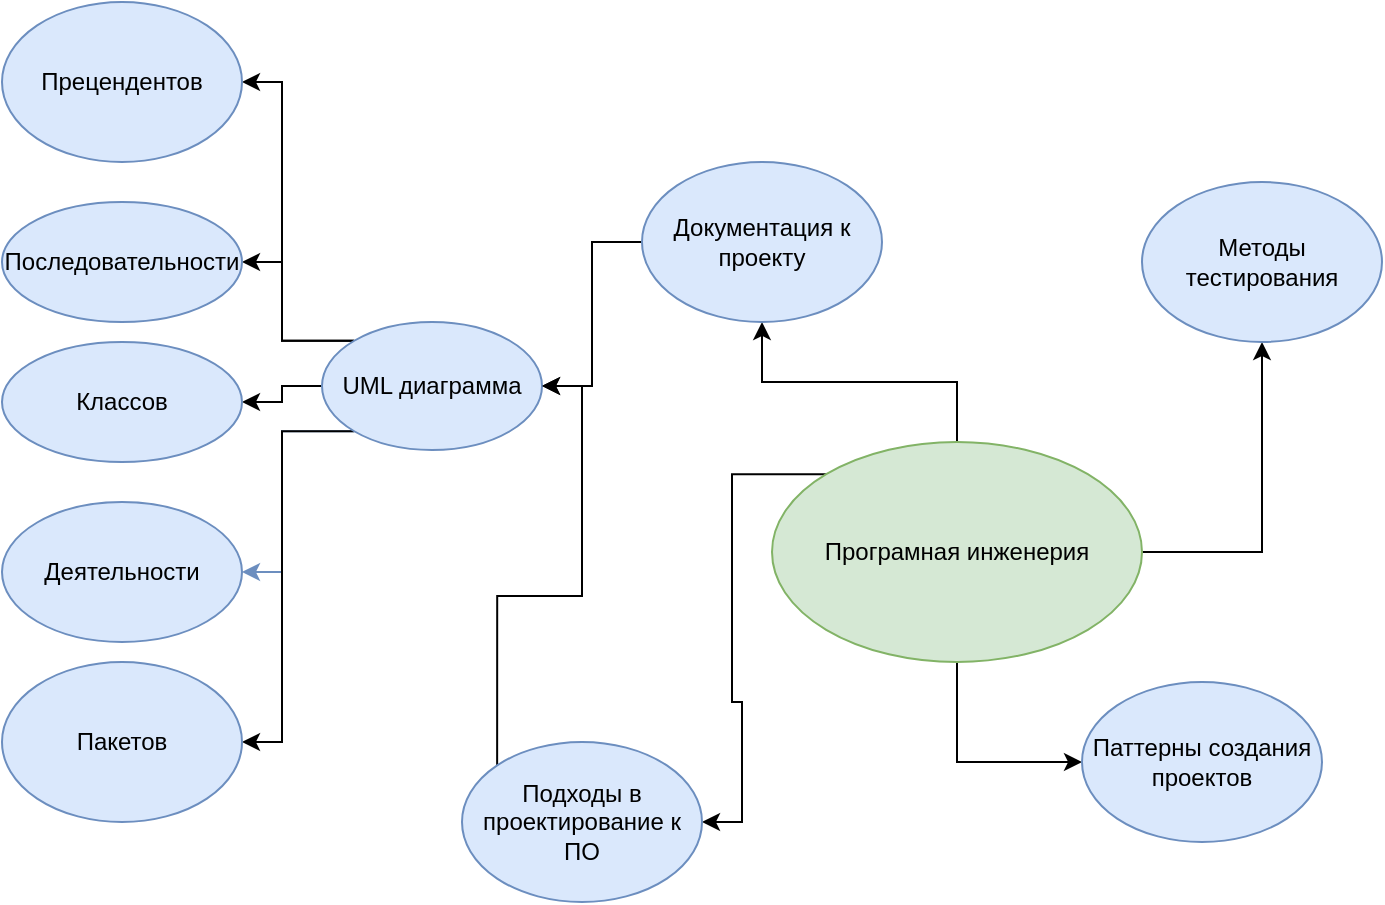 <mxfile version="21.6.8" type="device">
  <diagram name="Страница — 1" id="_YXqGhfgh126CxBNodDJ">
    <mxGraphModel dx="1418" dy="828" grid="1" gridSize="10" guides="1" tooltips="1" connect="1" arrows="1" fold="1" page="1" pageScale="1" pageWidth="1169" pageHeight="827" math="0" shadow="0">
      <root>
        <mxCell id="0" />
        <mxCell id="1" parent="0" />
        <mxCell id="EnrJRDuSaca1tSlIfGWo-3" style="edgeStyle=orthogonalEdgeStyle;rounded=0;orthogonalLoop=1;jettySize=auto;html=1;entryX=1;entryY=0.5;entryDx=0;entryDy=0;" edge="1" parent="1" source="EnrJRDuSaca1tSlIfGWo-14" target="EnrJRDuSaca1tSlIfGWo-2">
          <mxGeometry relative="1" as="geometry" />
        </mxCell>
        <mxCell id="EnrJRDuSaca1tSlIfGWo-15" style="edgeStyle=orthogonalEdgeStyle;rounded=0;orthogonalLoop=1;jettySize=auto;html=1;exitX=0.5;exitY=0;exitDx=0;exitDy=0;" edge="1" parent="1" source="EnrJRDuSaca1tSlIfGWo-1" target="EnrJRDuSaca1tSlIfGWo-14">
          <mxGeometry relative="1" as="geometry" />
        </mxCell>
        <mxCell id="EnrJRDuSaca1tSlIfGWo-17" style="edgeStyle=orthogonalEdgeStyle;rounded=0;orthogonalLoop=1;jettySize=auto;html=1;exitX=1;exitY=0;exitDx=0;exitDy=0;entryX=1;entryY=0.5;entryDx=0;entryDy=0;" edge="1" parent="1" source="EnrJRDuSaca1tSlIfGWo-1" target="EnrJRDuSaca1tSlIfGWo-16">
          <mxGeometry relative="1" as="geometry" />
        </mxCell>
        <mxCell id="EnrJRDuSaca1tSlIfGWo-20" style="edgeStyle=orthogonalEdgeStyle;rounded=0;orthogonalLoop=1;jettySize=auto;html=1;exitX=1;exitY=0.5;exitDx=0;exitDy=0;entryX=0.5;entryY=1;entryDx=0;entryDy=0;" edge="1" parent="1" source="EnrJRDuSaca1tSlIfGWo-1" target="EnrJRDuSaca1tSlIfGWo-19">
          <mxGeometry relative="1" as="geometry" />
        </mxCell>
        <mxCell id="EnrJRDuSaca1tSlIfGWo-22" style="edgeStyle=orthogonalEdgeStyle;rounded=0;orthogonalLoop=1;jettySize=auto;html=1;exitX=0.5;exitY=1;exitDx=0;exitDy=0;entryX=0;entryY=0.5;entryDx=0;entryDy=0;" edge="1" parent="1" source="EnrJRDuSaca1tSlIfGWo-1" target="EnrJRDuSaca1tSlIfGWo-21">
          <mxGeometry relative="1" as="geometry" />
        </mxCell>
        <mxCell id="EnrJRDuSaca1tSlIfGWo-1" value="Програмная инженерия" style="ellipse;whiteSpace=wrap;html=1;fillColor=#d5e8d4;strokeColor=#82b366;" vertex="1" parent="1">
          <mxGeometry x="585" y="410" width="185" height="110" as="geometry" />
        </mxCell>
        <mxCell id="EnrJRDuSaca1tSlIfGWo-5" style="edgeStyle=orthogonalEdgeStyle;rounded=0;orthogonalLoop=1;jettySize=auto;html=1;exitX=0;exitY=0;exitDx=0;exitDy=0;entryX=1;entryY=0.5;entryDx=0;entryDy=0;" edge="1" parent="1" source="EnrJRDuSaca1tSlIfGWo-2" target="EnrJRDuSaca1tSlIfGWo-4">
          <mxGeometry relative="1" as="geometry" />
        </mxCell>
        <mxCell id="EnrJRDuSaca1tSlIfGWo-7" style="edgeStyle=orthogonalEdgeStyle;rounded=0;orthogonalLoop=1;jettySize=auto;html=1;exitX=0;exitY=0.5;exitDx=0;exitDy=0;entryX=1;entryY=0.5;entryDx=0;entryDy=0;" edge="1" parent="1" source="EnrJRDuSaca1tSlIfGWo-2" target="EnrJRDuSaca1tSlIfGWo-6">
          <mxGeometry relative="1" as="geometry" />
        </mxCell>
        <mxCell id="EnrJRDuSaca1tSlIfGWo-9" style="edgeStyle=orthogonalEdgeStyle;rounded=0;orthogonalLoop=1;jettySize=auto;html=1;exitX=0;exitY=1;exitDx=0;exitDy=0;entryX=1;entryY=0.5;entryDx=0;entryDy=0;fillColor=#dae8fc;strokeColor=#6c8ebf;" edge="1" parent="1" source="EnrJRDuSaca1tSlIfGWo-2" target="EnrJRDuSaca1tSlIfGWo-8">
          <mxGeometry relative="1" as="geometry" />
        </mxCell>
        <mxCell id="EnrJRDuSaca1tSlIfGWo-11" style="edgeStyle=orthogonalEdgeStyle;rounded=0;orthogonalLoop=1;jettySize=auto;html=1;exitX=0;exitY=1;exitDx=0;exitDy=0;entryX=1;entryY=0.5;entryDx=0;entryDy=0;" edge="1" parent="1" source="EnrJRDuSaca1tSlIfGWo-2" target="EnrJRDuSaca1tSlIfGWo-10">
          <mxGeometry relative="1" as="geometry" />
        </mxCell>
        <mxCell id="EnrJRDuSaca1tSlIfGWo-13" style="edgeStyle=orthogonalEdgeStyle;rounded=0;orthogonalLoop=1;jettySize=auto;html=1;exitX=0;exitY=0;exitDx=0;exitDy=0;entryX=1;entryY=0.5;entryDx=0;entryDy=0;" edge="1" parent="1" source="EnrJRDuSaca1tSlIfGWo-2" target="EnrJRDuSaca1tSlIfGWo-12">
          <mxGeometry relative="1" as="geometry" />
        </mxCell>
        <mxCell id="EnrJRDuSaca1tSlIfGWo-2" value="UML диаграмма" style="ellipse;whiteSpace=wrap;html=1;fillColor=#dae8fc;strokeColor=#6c8ebf;" vertex="1" parent="1">
          <mxGeometry x="360" y="350" width="110" height="64" as="geometry" />
        </mxCell>
        <mxCell id="EnrJRDuSaca1tSlIfGWo-4" value="Последовательности" style="ellipse;whiteSpace=wrap;html=1;fillColor=#dae8fc;strokeColor=#6c8ebf;" vertex="1" parent="1">
          <mxGeometry x="200" y="290" width="120" height="60" as="geometry" />
        </mxCell>
        <mxCell id="EnrJRDuSaca1tSlIfGWo-6" value="Классов" style="ellipse;whiteSpace=wrap;html=1;fillColor=#dae8fc;strokeColor=#6c8ebf;" vertex="1" parent="1">
          <mxGeometry x="200" y="360" width="120" height="60" as="geometry" />
        </mxCell>
        <mxCell id="EnrJRDuSaca1tSlIfGWo-8" value="Деятельности" style="ellipse;whiteSpace=wrap;html=1;fillColor=#dae8fc;strokeColor=#6c8ebf;" vertex="1" parent="1">
          <mxGeometry x="200" y="440" width="120" height="70" as="geometry" />
        </mxCell>
        <mxCell id="EnrJRDuSaca1tSlIfGWo-10" value="Пакетов" style="ellipse;whiteSpace=wrap;html=1;fillColor=#dae8fc;strokeColor=#6c8ebf;" vertex="1" parent="1">
          <mxGeometry x="200" y="520" width="120" height="80" as="geometry" />
        </mxCell>
        <mxCell id="EnrJRDuSaca1tSlIfGWo-12" value="Прецендентов" style="ellipse;whiteSpace=wrap;html=1;fillColor=#dae8fc;strokeColor=#6c8ebf;" vertex="1" parent="1">
          <mxGeometry x="200" y="190" width="120" height="80" as="geometry" />
        </mxCell>
        <mxCell id="EnrJRDuSaca1tSlIfGWo-14" value="Документация к проекту" style="ellipse;whiteSpace=wrap;html=1;fillColor=#dae8fc;strokeColor=#6c8ebf;" vertex="1" parent="1">
          <mxGeometry x="520" y="270" width="120" height="80" as="geometry" />
        </mxCell>
        <mxCell id="EnrJRDuSaca1tSlIfGWo-18" style="edgeStyle=orthogonalEdgeStyle;rounded=0;orthogonalLoop=1;jettySize=auto;html=1;exitX=0;exitY=0;exitDx=0;exitDy=0;entryX=1;entryY=0.5;entryDx=0;entryDy=0;" edge="1" parent="1" source="EnrJRDuSaca1tSlIfGWo-16" target="EnrJRDuSaca1tSlIfGWo-2">
          <mxGeometry relative="1" as="geometry" />
        </mxCell>
        <mxCell id="EnrJRDuSaca1tSlIfGWo-16" value="Подходы в проектирование к ПО" style="ellipse;whiteSpace=wrap;html=1;fillColor=#dae8fc;strokeColor=#6c8ebf;" vertex="1" parent="1">
          <mxGeometry x="430" y="560" width="120" height="80" as="geometry" />
        </mxCell>
        <mxCell id="EnrJRDuSaca1tSlIfGWo-19" value="Методы тестирования" style="ellipse;whiteSpace=wrap;html=1;fillColor=#dae8fc;strokeColor=#6c8ebf;" vertex="1" parent="1">
          <mxGeometry x="770" y="280" width="120" height="80" as="geometry" />
        </mxCell>
        <mxCell id="EnrJRDuSaca1tSlIfGWo-21" value="Паттерны создания проектов" style="ellipse;whiteSpace=wrap;html=1;fillColor=#dae8fc;strokeColor=#6c8ebf;" vertex="1" parent="1">
          <mxGeometry x="740" y="530" width="120" height="80" as="geometry" />
        </mxCell>
      </root>
    </mxGraphModel>
  </diagram>
</mxfile>

